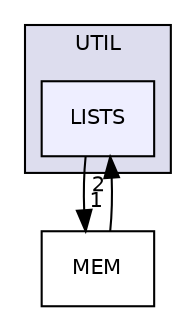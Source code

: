 digraph "UTIL/LISTS" {
  compound=true
  node [ fontsize="10", fontname="Helvetica"];
  edge [ labelfontsize="10", labelfontname="Helvetica"];
  subgraph clusterdir_589c038ec477796bd05e0ef97bb6baa5 {
    graph [ bgcolor="#ddddee", pencolor="black", label="UTIL" fontname="Helvetica", fontsize="10", URL="dir_589c038ec477796bd05e0ef97bb6baa5.html"]
  dir_ddf2efe55e538a96cc9a77dd8901f7cf [shape=box, label="LISTS", style="filled", fillcolor="#eeeeff", pencolor="black", URL="dir_ddf2efe55e538a96cc9a77dd8901f7cf.html"];
  }
  dir_dde19b6bba8432754916879cc20a446c [shape=box label="MEM" URL="dir_dde19b6bba8432754916879cc20a446c.html"];
  dir_dde19b6bba8432754916879cc20a446c->dir_ddf2efe55e538a96cc9a77dd8901f7cf [headlabel="2", labeldistance=1.5 headhref="dir_000084_000081.html"];
  dir_ddf2efe55e538a96cc9a77dd8901f7cf->dir_dde19b6bba8432754916879cc20a446c [headlabel="1", labeldistance=1.5 headhref="dir_000081_000084.html"];
}
